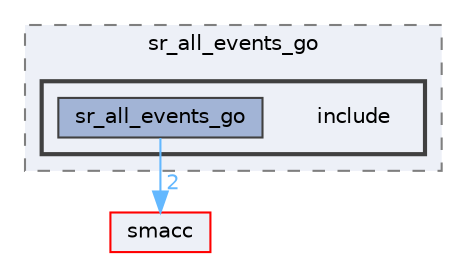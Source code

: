 digraph "smacc_state_reactor_library/sr_all_events_go/include"
{
 // LATEX_PDF_SIZE
  bgcolor="transparent";
  edge [fontname=Helvetica,fontsize=10,labelfontname=Helvetica,labelfontsize=10];
  node [fontname=Helvetica,fontsize=10,shape=box,height=0.2,width=0.4];
  compound=true
  subgraph clusterdir_88a4636810cefea3b1cd5d5a60db2e3a {
    graph [ bgcolor="#edf0f7", pencolor="grey50", label="sr_all_events_go", fontname=Helvetica,fontsize=10 style="filled,dashed", URL="dir_88a4636810cefea3b1cd5d5a60db2e3a.html",tooltip=""]
  subgraph clusterdir_3e7c8a17ea8b421392c24fed0d428cff {
    graph [ bgcolor="#edf0f7", pencolor="grey25", label="", fontname=Helvetica,fontsize=10 style="filled,bold", URL="dir_3e7c8a17ea8b421392c24fed0d428cff.html",tooltip=""]
    dir_3e7c8a17ea8b421392c24fed0d428cff [shape=plaintext, label="include"];
  dir_ef6a9226b58811cf1c15b2b7bb959e57 [label="sr_all_events_go", fillcolor="#a2b4d6", color="grey25", style="filled", URL="dir_ef6a9226b58811cf1c15b2b7bb959e57.html",tooltip=""];
  }
  }
  dir_6e3e4532ae0db906acb0c92fce514b9e [label="smacc", fillcolor="#edf0f7", color="red", style="filled", URL="dir_6e3e4532ae0db906acb0c92fce514b9e.html",tooltip=""];
  dir_ef6a9226b58811cf1c15b2b7bb959e57->dir_6e3e4532ae0db906acb0c92fce514b9e [headlabel="2", labeldistance=1.5 headhref="dir_000100_000090.html" color="steelblue1" fontcolor="steelblue1"];
}
